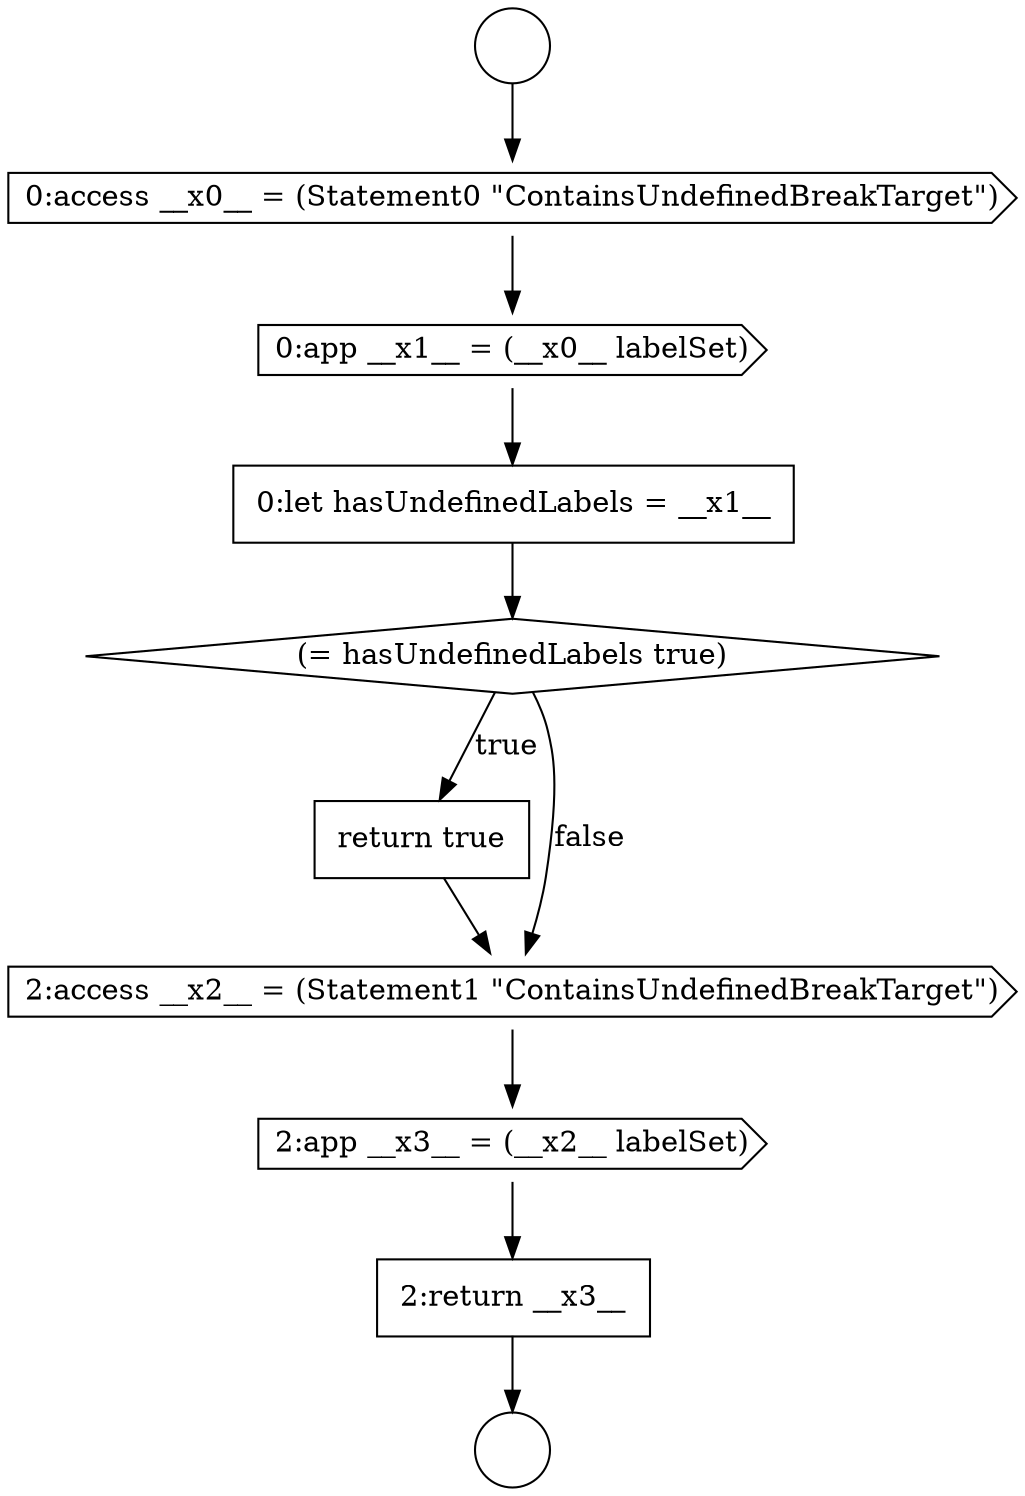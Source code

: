 digraph {
  node6214 [shape=cds, label=<<font color="black">2:app __x3__ = (__x2__ labelSet)</font>> color="black" fillcolor="white" style=filled]
  node6208 [shape=cds, label=<<font color="black">0:access __x0__ = (Statement0 &quot;ContainsUndefinedBreakTarget&quot;)</font>> color="black" fillcolor="white" style=filled]
  node6210 [shape=none, margin=0, label=<<font color="black">
    <table border="0" cellborder="1" cellspacing="0" cellpadding="10">
      <tr><td align="left">0:let hasUndefinedLabels = __x1__</td></tr>
    </table>
  </font>> color="black" fillcolor="white" style=filled]
  node6215 [shape=none, margin=0, label=<<font color="black">
    <table border="0" cellborder="1" cellspacing="0" cellpadding="10">
      <tr><td align="left">2:return __x3__</td></tr>
    </table>
  </font>> color="black" fillcolor="white" style=filled]
  node6212 [shape=none, margin=0, label=<<font color="black">
    <table border="0" cellborder="1" cellspacing="0" cellpadding="10">
      <tr><td align="left">return true</td></tr>
    </table>
  </font>> color="black" fillcolor="white" style=filled]
  node6206 [shape=circle label=" " color="black" fillcolor="white" style=filled]
  node6213 [shape=cds, label=<<font color="black">2:access __x2__ = (Statement1 &quot;ContainsUndefinedBreakTarget&quot;)</font>> color="black" fillcolor="white" style=filled]
  node6209 [shape=cds, label=<<font color="black">0:app __x1__ = (__x0__ labelSet)</font>> color="black" fillcolor="white" style=filled]
  node6207 [shape=circle label=" " color="black" fillcolor="white" style=filled]
  node6211 [shape=diamond, label=<<font color="black">(= hasUndefinedLabels true)</font>> color="black" fillcolor="white" style=filled]
  node6214 -> node6215 [ color="black"]
  node6210 -> node6211 [ color="black"]
  node6206 -> node6208 [ color="black"]
  node6215 -> node6207 [ color="black"]
  node6211 -> node6212 [label=<<font color="black">true</font>> color="black"]
  node6211 -> node6213 [label=<<font color="black">false</font>> color="black"]
  node6213 -> node6214 [ color="black"]
  node6209 -> node6210 [ color="black"]
  node6208 -> node6209 [ color="black"]
  node6212 -> node6213 [ color="black"]
}
